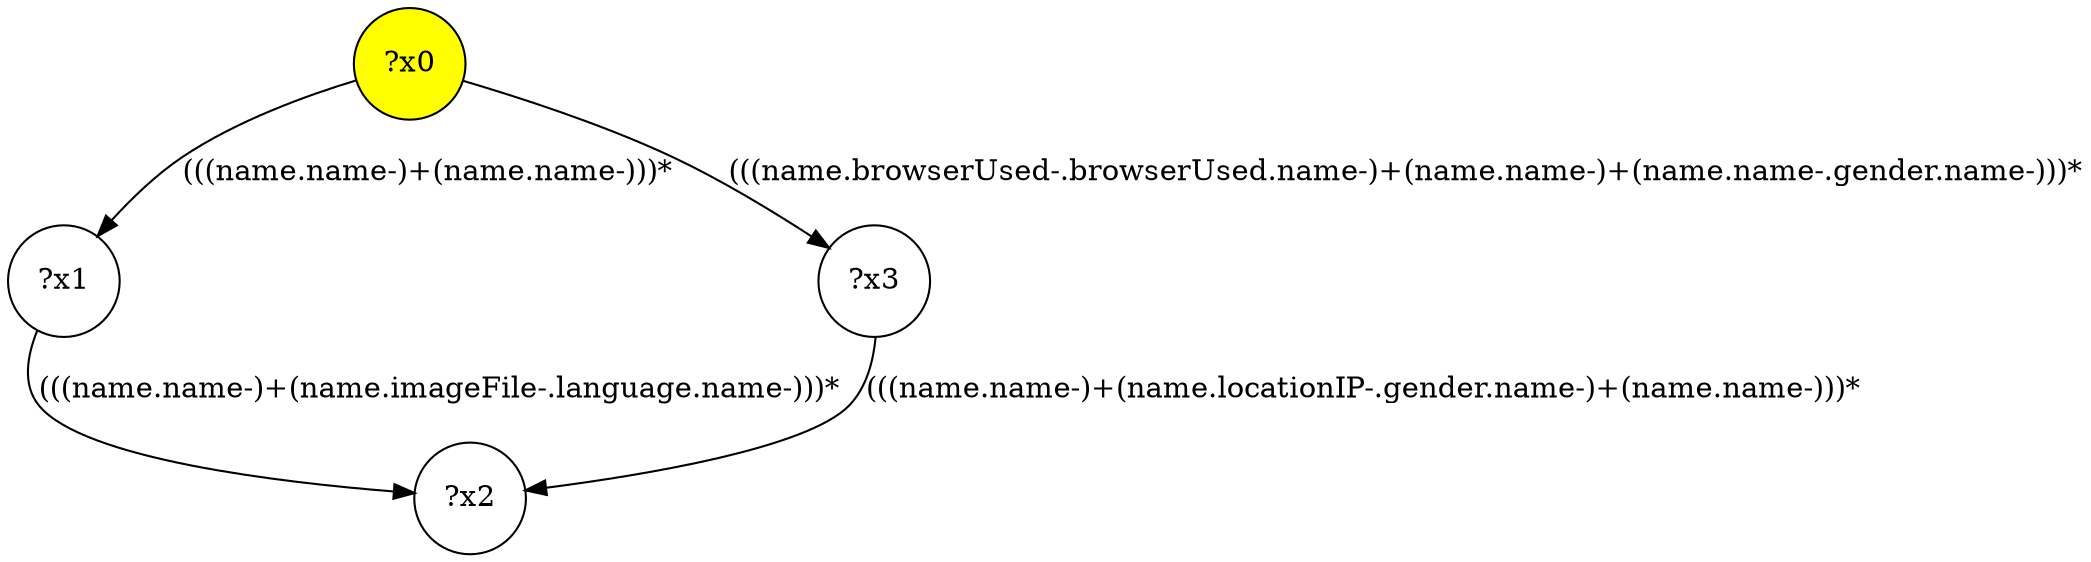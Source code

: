 digraph g {
	x0 [fillcolor="yellow", style="filled," shape=circle, label="?x0"];
	x1 [shape=circle, label="?x1"];
	x0 -> x1 [label="(((name.name-)+(name.name-)))*"];
	x2 [shape=circle, label="?x2"];
	x1 -> x2 [label="(((name.name-)+(name.imageFile-.language.name-)))*"];
	x3 [shape=circle, label="?x3"];
	x0 -> x3 [label="(((name.browserUsed-.browserUsed.name-)+(name.name-)+(name.name-.gender.name-)))*"];
	x3 -> x2 [label="(((name.name-)+(name.locationIP-.gender.name-)+(name.name-)))*"];
}
